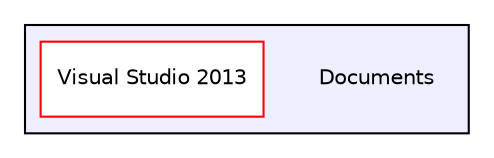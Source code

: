 digraph "C:/Users/tobia_000/Documents" {
  compound=true
  node [ fontsize="10", fontname="Helvetica"];
  edge [ labelfontsize="10", labelfontname="Helvetica"];
  subgraph clusterdir_2bff7dfb9d7caff63f48abf3edf196aa {
    graph [ bgcolor="#eeeeff", pencolor="black", label="" URL="dir_2bff7dfb9d7caff63f48abf3edf196aa.html"];
    dir_2bff7dfb9d7caff63f48abf3edf196aa [shape=plaintext label="Documents"];
    dir_19b52572391c7f2a8afec504ce5d1fa7 [shape=box label="Visual Studio 2013" color="red" fillcolor="white" style="filled" URL="dir_19b52572391c7f2a8afec504ce5d1fa7.html"];
  }
}
